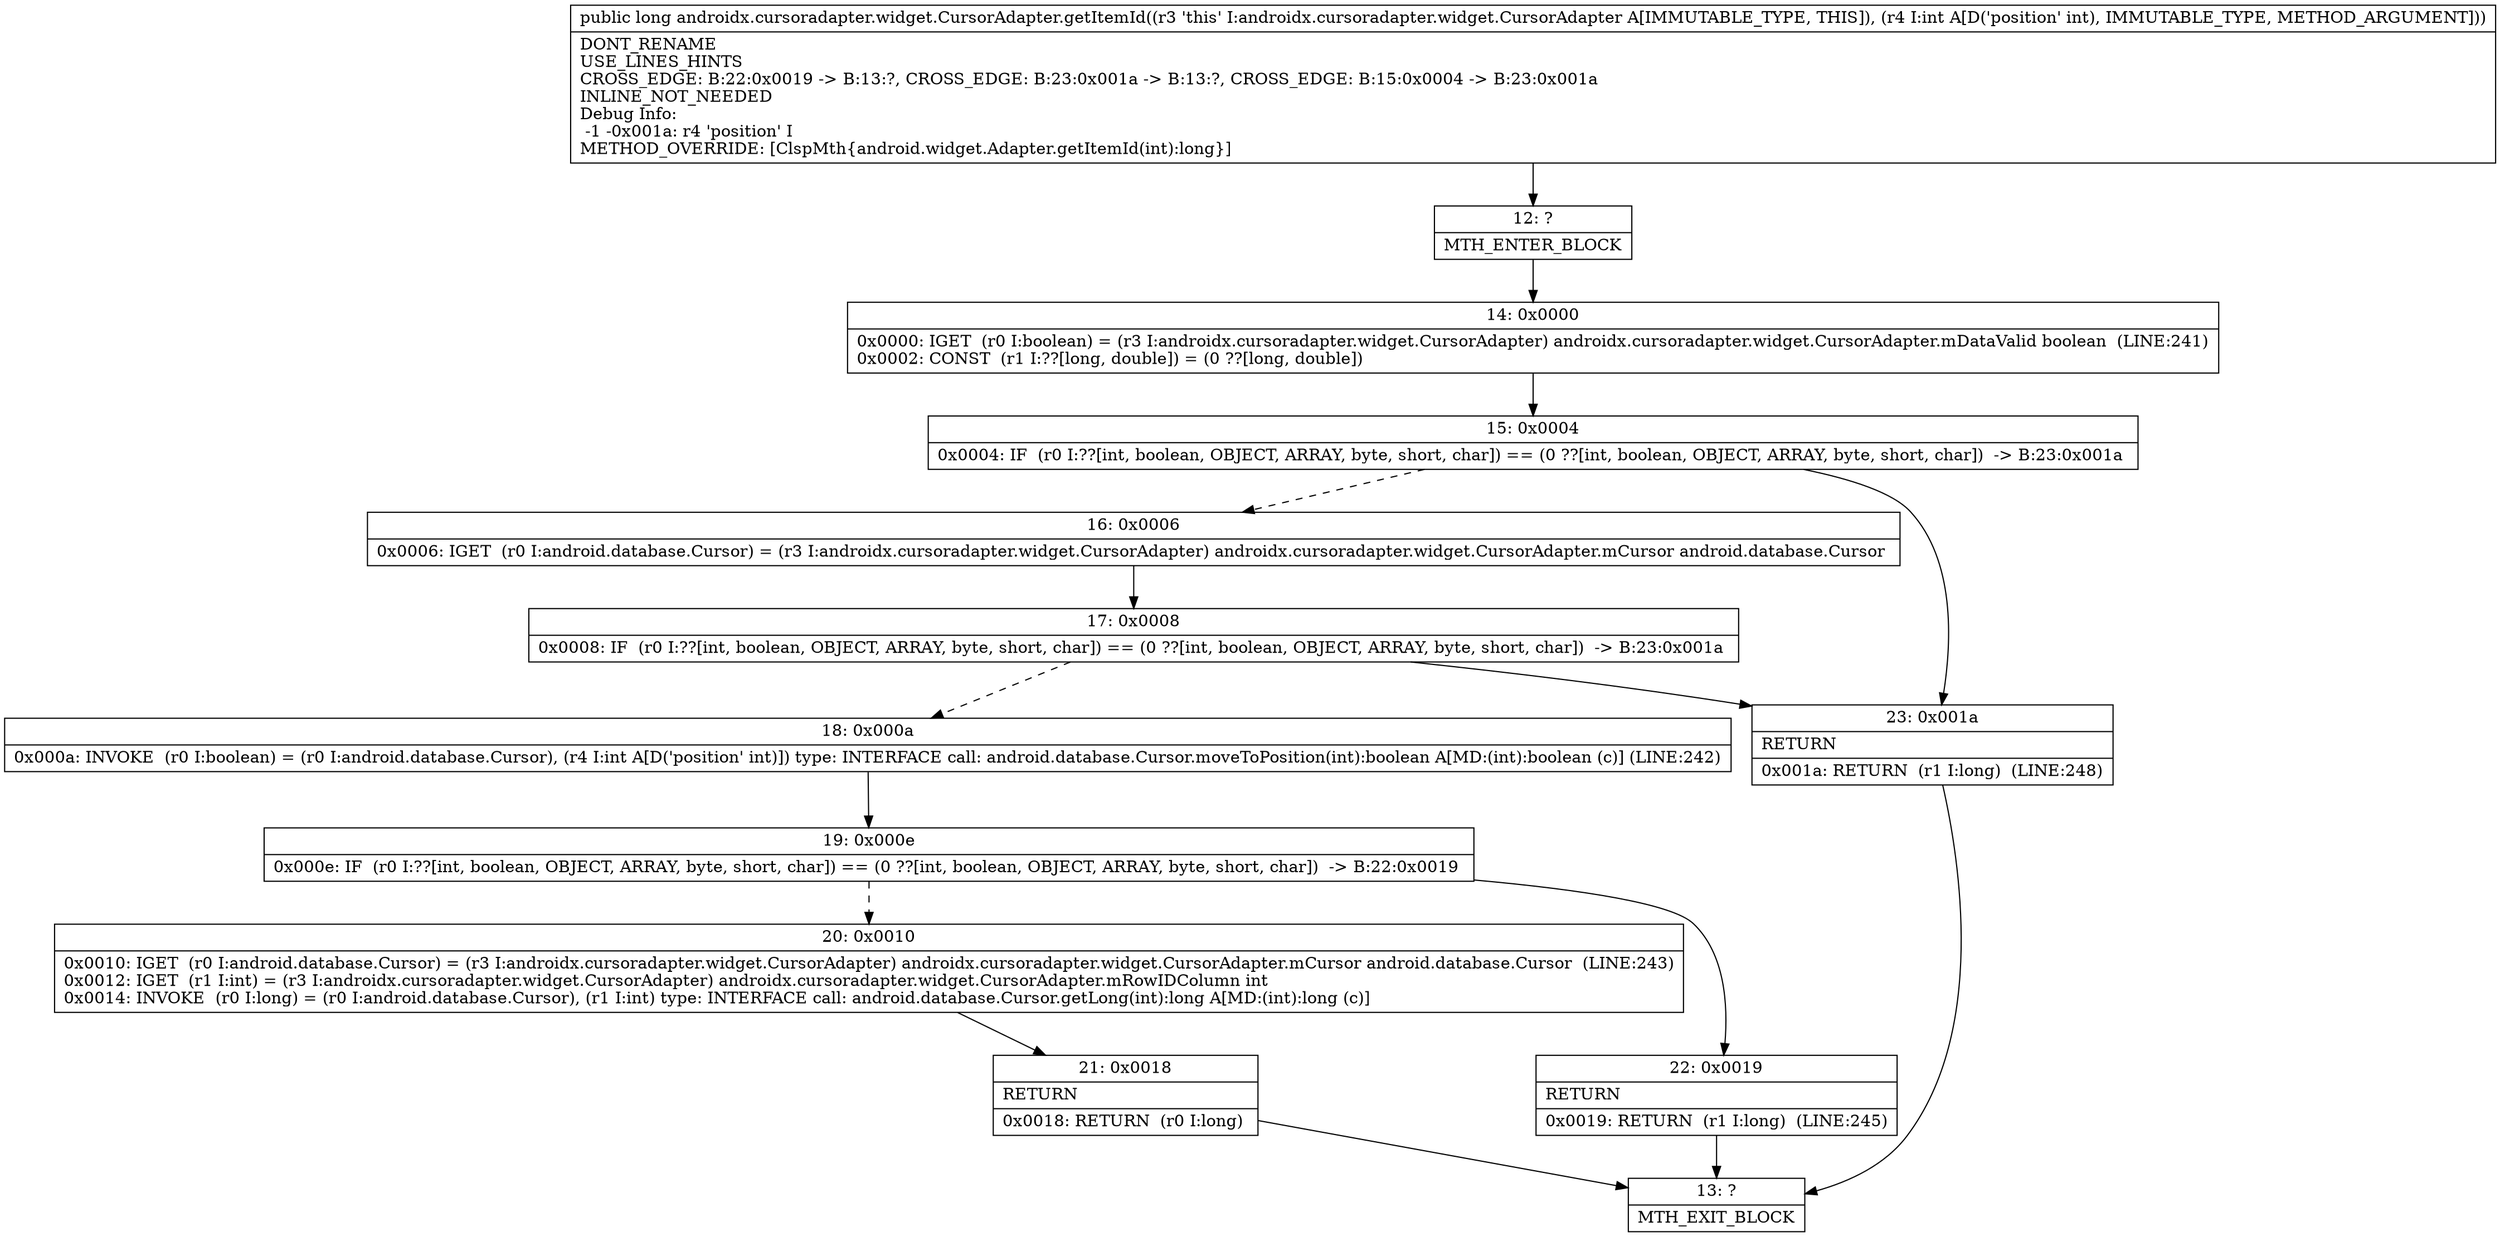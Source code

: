 digraph "CFG forandroidx.cursoradapter.widget.CursorAdapter.getItemId(I)J" {
Node_12 [shape=record,label="{12\:\ ?|MTH_ENTER_BLOCK\l}"];
Node_14 [shape=record,label="{14\:\ 0x0000|0x0000: IGET  (r0 I:boolean) = (r3 I:androidx.cursoradapter.widget.CursorAdapter) androidx.cursoradapter.widget.CursorAdapter.mDataValid boolean  (LINE:241)\l0x0002: CONST  (r1 I:??[long, double]) = (0 ??[long, double]) \l}"];
Node_15 [shape=record,label="{15\:\ 0x0004|0x0004: IF  (r0 I:??[int, boolean, OBJECT, ARRAY, byte, short, char]) == (0 ??[int, boolean, OBJECT, ARRAY, byte, short, char])  \-\> B:23:0x001a \l}"];
Node_16 [shape=record,label="{16\:\ 0x0006|0x0006: IGET  (r0 I:android.database.Cursor) = (r3 I:androidx.cursoradapter.widget.CursorAdapter) androidx.cursoradapter.widget.CursorAdapter.mCursor android.database.Cursor \l}"];
Node_17 [shape=record,label="{17\:\ 0x0008|0x0008: IF  (r0 I:??[int, boolean, OBJECT, ARRAY, byte, short, char]) == (0 ??[int, boolean, OBJECT, ARRAY, byte, short, char])  \-\> B:23:0x001a \l}"];
Node_18 [shape=record,label="{18\:\ 0x000a|0x000a: INVOKE  (r0 I:boolean) = (r0 I:android.database.Cursor), (r4 I:int A[D('position' int)]) type: INTERFACE call: android.database.Cursor.moveToPosition(int):boolean A[MD:(int):boolean (c)] (LINE:242)\l}"];
Node_19 [shape=record,label="{19\:\ 0x000e|0x000e: IF  (r0 I:??[int, boolean, OBJECT, ARRAY, byte, short, char]) == (0 ??[int, boolean, OBJECT, ARRAY, byte, short, char])  \-\> B:22:0x0019 \l}"];
Node_20 [shape=record,label="{20\:\ 0x0010|0x0010: IGET  (r0 I:android.database.Cursor) = (r3 I:androidx.cursoradapter.widget.CursorAdapter) androidx.cursoradapter.widget.CursorAdapter.mCursor android.database.Cursor  (LINE:243)\l0x0012: IGET  (r1 I:int) = (r3 I:androidx.cursoradapter.widget.CursorAdapter) androidx.cursoradapter.widget.CursorAdapter.mRowIDColumn int \l0x0014: INVOKE  (r0 I:long) = (r0 I:android.database.Cursor), (r1 I:int) type: INTERFACE call: android.database.Cursor.getLong(int):long A[MD:(int):long (c)]\l}"];
Node_21 [shape=record,label="{21\:\ 0x0018|RETURN\l|0x0018: RETURN  (r0 I:long) \l}"];
Node_13 [shape=record,label="{13\:\ ?|MTH_EXIT_BLOCK\l}"];
Node_22 [shape=record,label="{22\:\ 0x0019|RETURN\l|0x0019: RETURN  (r1 I:long)  (LINE:245)\l}"];
Node_23 [shape=record,label="{23\:\ 0x001a|RETURN\l|0x001a: RETURN  (r1 I:long)  (LINE:248)\l}"];
MethodNode[shape=record,label="{public long androidx.cursoradapter.widget.CursorAdapter.getItemId((r3 'this' I:androidx.cursoradapter.widget.CursorAdapter A[IMMUTABLE_TYPE, THIS]), (r4 I:int A[D('position' int), IMMUTABLE_TYPE, METHOD_ARGUMENT]))  | DONT_RENAME\lUSE_LINES_HINTS\lCROSS_EDGE: B:22:0x0019 \-\> B:13:?, CROSS_EDGE: B:23:0x001a \-\> B:13:?, CROSS_EDGE: B:15:0x0004 \-\> B:23:0x001a\lINLINE_NOT_NEEDED\lDebug Info:\l  \-1 \-0x001a: r4 'position' I\lMETHOD_OVERRIDE: [ClspMth\{android.widget.Adapter.getItemId(int):long\}]\l}"];
MethodNode -> Node_12;Node_12 -> Node_14;
Node_14 -> Node_15;
Node_15 -> Node_16[style=dashed];
Node_15 -> Node_23;
Node_16 -> Node_17;
Node_17 -> Node_18[style=dashed];
Node_17 -> Node_23;
Node_18 -> Node_19;
Node_19 -> Node_20[style=dashed];
Node_19 -> Node_22;
Node_20 -> Node_21;
Node_21 -> Node_13;
Node_22 -> Node_13;
Node_23 -> Node_13;
}

